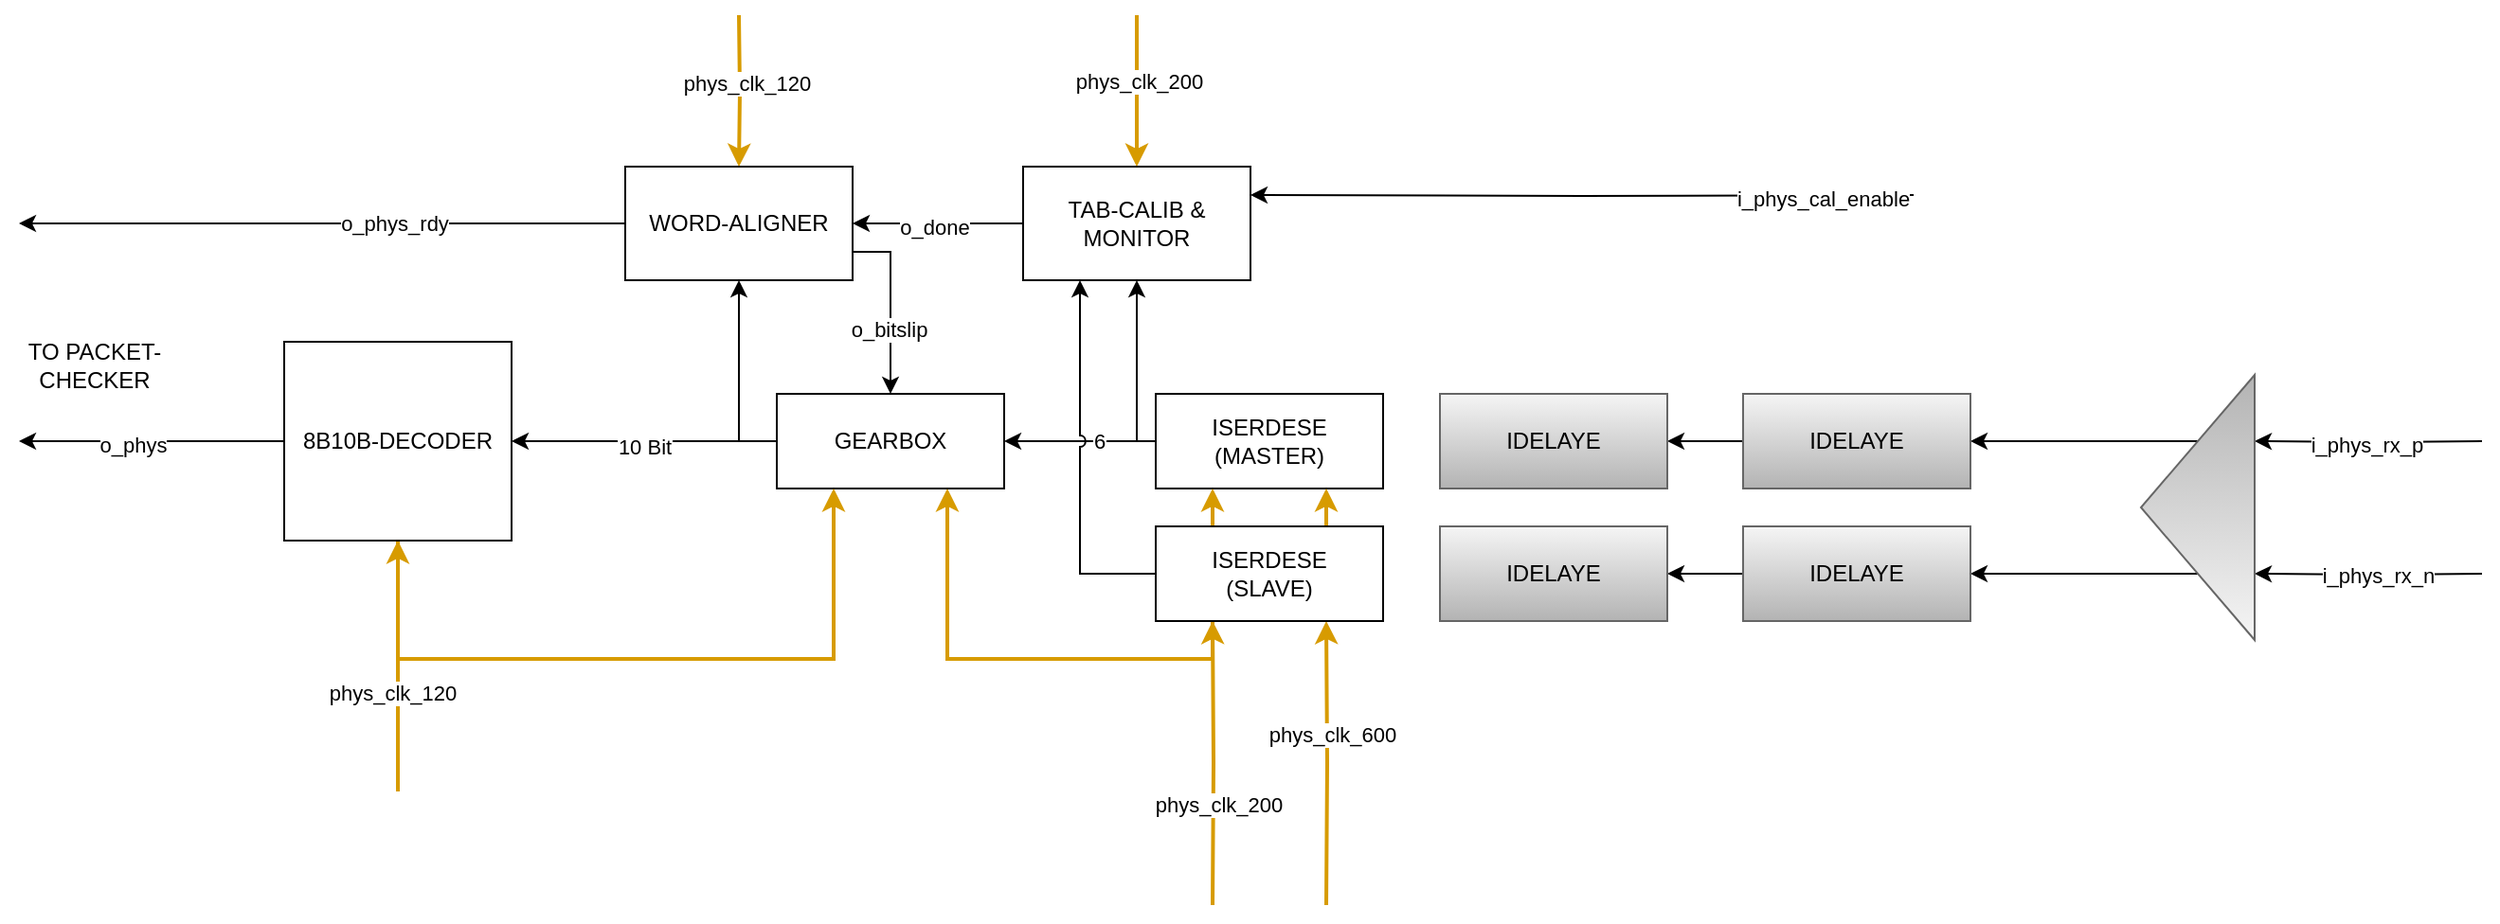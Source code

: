 <mxfile>
    <diagram name="Page-1" id="dQPBUcdplbM4W3sZB_dt">
        <mxGraphModel dx="1277" dy="634" grid="1" gridSize="10" guides="1" tooltips="1" connect="1" arrows="1" fold="1" page="1" pageScale="1" pageWidth="1654" pageHeight="1169" math="0" shadow="0">
            <root>
                <mxCell id="0"/>
                <mxCell id="1" parent="0"/>
                <mxCell id="L4a5WxXeyXyCJoMLSGAY-7" style="edgeStyle=orthogonalEdgeStyle;rounded=0;orthogonalLoop=1;jettySize=auto;html=1;exitX=0.5;exitY=1;exitDx=0;exitDy=0;entryX=1;entryY=0.5;entryDx=0;entryDy=0;" parent="1" source="L4a5WxXeyXyCJoMLSGAY-1" target="L4a5WxXeyXyCJoMLSGAY-4" edge="1">
                    <mxGeometry relative="1" as="geometry"/>
                </mxCell>
                <mxCell id="L4a5WxXeyXyCJoMLSGAY-8" style="edgeStyle=orthogonalEdgeStyle;rounded=0;orthogonalLoop=1;jettySize=auto;html=1;exitX=0.5;exitY=0;exitDx=0;exitDy=0;entryX=1;entryY=0.5;entryDx=0;entryDy=0;" parent="1" source="L4a5WxXeyXyCJoMLSGAY-1" target="L4a5WxXeyXyCJoMLSGAY-6" edge="1">
                    <mxGeometry relative="1" as="geometry"/>
                </mxCell>
                <mxCell id="L4a5WxXeyXyCJoMLSGAY-9" style="edgeStyle=orthogonalEdgeStyle;rounded=0;orthogonalLoop=1;jettySize=auto;html=1;exitX=0;exitY=0.25;exitDx=0;exitDy=0;entryX=0;entryY=0.25;entryDx=0;entryDy=0;" parent="1" target="L4a5WxXeyXyCJoMLSGAY-1" edge="1">
                    <mxGeometry relative="1" as="geometry">
                        <mxPoint x="1330" y="335" as="sourcePoint"/>
                    </mxGeometry>
                </mxCell>
                <mxCell id="L4a5WxXeyXyCJoMLSGAY-21" value="i_phys_rx_n" style="edgeLabel;html=1;align=center;verticalAlign=middle;resizable=0;points=[];" parent="L4a5WxXeyXyCJoMLSGAY-9" vertex="1" connectable="0">
                    <mxGeometry x="-0.087" relative="1" as="geometry">
                        <mxPoint as="offset"/>
                    </mxGeometry>
                </mxCell>
                <mxCell id="L4a5WxXeyXyCJoMLSGAY-10" style="edgeStyle=orthogonalEdgeStyle;rounded=0;orthogonalLoop=1;jettySize=auto;html=1;exitX=0;exitY=0.75;exitDx=0;exitDy=0;entryX=0;entryY=0.75;entryDx=0;entryDy=0;" parent="1" target="L4a5WxXeyXyCJoMLSGAY-1" edge="1">
                    <mxGeometry relative="1" as="geometry">
                        <mxPoint x="1330" y="265" as="sourcePoint"/>
                    </mxGeometry>
                </mxCell>
                <mxCell id="L4a5WxXeyXyCJoMLSGAY-20" value="i_phys_rx_p" style="edgeLabel;html=1;align=center;verticalAlign=middle;resizable=0;points=[];" parent="L4a5WxXeyXyCJoMLSGAY-10" vertex="1" connectable="0">
                    <mxGeometry x="-0.004" y="2" relative="1" as="geometry">
                        <mxPoint x="1" y="1" as="offset"/>
                    </mxGeometry>
                </mxCell>
                <mxCell id="L4a5WxXeyXyCJoMLSGAY-1" value="" style="triangle;whiteSpace=wrap;html=1;rotation=-180;fillColor=#f5f5f5;gradientColor=#b3b3b3;strokeColor=#666666;" parent="1" vertex="1">
                    <mxGeometry x="1150" y="230" width="60" height="140" as="geometry"/>
                </mxCell>
                <mxCell id="PCBZoRMLWAjel4Z2q-Dw-3" style="edgeStyle=orthogonalEdgeStyle;rounded=0;orthogonalLoop=1;jettySize=auto;html=1;" parent="1" source="L4a5WxXeyXyCJoMLSGAY-4" target="PCBZoRMLWAjel4Z2q-Dw-1" edge="1">
                    <mxGeometry relative="1" as="geometry"/>
                </mxCell>
                <mxCell id="L4a5WxXeyXyCJoMLSGAY-4" value="IDELAYE" style="rounded=0;whiteSpace=wrap;html=1;fillColor=#f5f5f5;gradientColor=#b3b3b3;strokeColor=#666666;" parent="1" vertex="1">
                    <mxGeometry x="940" y="240" width="120" height="50" as="geometry"/>
                </mxCell>
                <mxCell id="PCBZoRMLWAjel4Z2q-Dw-4" style="edgeStyle=orthogonalEdgeStyle;rounded=0;orthogonalLoop=1;jettySize=auto;html=1;entryX=1;entryY=0.5;entryDx=0;entryDy=0;" parent="1" source="L4a5WxXeyXyCJoMLSGAY-6" target="PCBZoRMLWAjel4Z2q-Dw-2" edge="1">
                    <mxGeometry relative="1" as="geometry"/>
                </mxCell>
                <mxCell id="L4a5WxXeyXyCJoMLSGAY-6" value="IDELAYE" style="rounded=0;whiteSpace=wrap;html=1;fillColor=#f5f5f5;gradientColor=#b3b3b3;strokeColor=#666666;" parent="1" vertex="1">
                    <mxGeometry x="940" y="310" width="120" height="50" as="geometry"/>
                </mxCell>
                <mxCell id="L4a5WxXeyXyCJoMLSGAY-17" style="edgeStyle=orthogonalEdgeStyle;rounded=0;orthogonalLoop=1;jettySize=auto;html=1;entryX=1;entryY=0.5;entryDx=0;entryDy=0;" parent="1" source="L4a5WxXeyXyCJoMLSGAY-12" target="L4a5WxXeyXyCJoMLSGAY-16" edge="1">
                    <mxGeometry relative="1" as="geometry"/>
                </mxCell>
                <mxCell id="L4a5WxXeyXyCJoMLSGAY-18" value="6" style="edgeLabel;html=1;align=center;verticalAlign=middle;resizable=0;points=[];" parent="L4a5WxXeyXyCJoMLSGAY-17" vertex="1" connectable="0">
                    <mxGeometry x="-0.05" y="2" relative="1" as="geometry">
                        <mxPoint x="8" y="-2" as="offset"/>
                    </mxGeometry>
                </mxCell>
                <mxCell id="L4a5WxXeyXyCJoMLSGAY-52" style="edgeStyle=orthogonalEdgeStyle;rounded=0;orthogonalLoop=1;jettySize=auto;html=1;" parent="1" source="L4a5WxXeyXyCJoMLSGAY-12" target="L4a5WxXeyXyCJoMLSGAY-31" edge="1">
                    <mxGeometry relative="1" as="geometry">
                        <Array as="points">
                            <mxPoint x="620" y="265"/>
                        </Array>
                    </mxGeometry>
                </mxCell>
                <mxCell id="L4a5WxXeyXyCJoMLSGAY-12" value="ISERDESE&lt;div&gt;(MASTER)&lt;/div&gt;" style="rounded=0;whiteSpace=wrap;html=1;" parent="1" vertex="1">
                    <mxGeometry x="630" y="240" width="120" height="50" as="geometry"/>
                </mxCell>
                <mxCell id="L4a5WxXeyXyCJoMLSGAY-40" style="edgeStyle=orthogonalEdgeStyle;rounded=0;orthogonalLoop=1;jettySize=auto;html=1;exitX=0.25;exitY=0;exitDx=0;exitDy=0;entryX=0.25;entryY=1;entryDx=0;entryDy=0;fillColor=#ffe6cc;strokeColor=#d79b00;strokeWidth=2;" parent="1" source="L4a5WxXeyXyCJoMLSGAY-14" target="L4a5WxXeyXyCJoMLSGAY-12" edge="1">
                    <mxGeometry relative="1" as="geometry"/>
                </mxCell>
                <mxCell id="L4a5WxXeyXyCJoMLSGAY-41" style="edgeStyle=orthogonalEdgeStyle;rounded=0;orthogonalLoop=1;jettySize=auto;html=1;exitX=0.75;exitY=0;exitDx=0;exitDy=0;entryX=0.75;entryY=1;entryDx=0;entryDy=0;fillColor=#ffe6cc;strokeColor=#d79b00;strokeWidth=2;" parent="1" source="L4a5WxXeyXyCJoMLSGAY-14" target="L4a5WxXeyXyCJoMLSGAY-12" edge="1">
                    <mxGeometry relative="1" as="geometry"/>
                </mxCell>
                <mxCell id="L4a5WxXeyXyCJoMLSGAY-42" style="edgeStyle=orthogonalEdgeStyle;rounded=0;orthogonalLoop=1;jettySize=auto;html=1;exitX=0.25;exitY=1;exitDx=0;exitDy=0;entryX=0.25;entryY=1;entryDx=0;entryDy=0;strokeWidth=2;fillColor=#ffe6cc;strokeColor=#d79b00;" parent="1" target="L4a5WxXeyXyCJoMLSGAY-14" edge="1">
                    <mxGeometry relative="1" as="geometry">
                        <mxPoint x="660" y="510" as="sourcePoint"/>
                    </mxGeometry>
                </mxCell>
                <mxCell id="L4a5WxXeyXyCJoMLSGAY-48" value="phys_clk_200" style="edgeLabel;html=1;align=center;verticalAlign=middle;resizable=0;points=[];" parent="L4a5WxXeyXyCJoMLSGAY-42" vertex="1" connectable="0">
                    <mxGeometry x="-0.295" y="-2" relative="1" as="geometry">
                        <mxPoint as="offset"/>
                    </mxGeometry>
                </mxCell>
                <mxCell id="L4a5WxXeyXyCJoMLSGAY-43" style="edgeStyle=orthogonalEdgeStyle;rounded=0;orthogonalLoop=1;jettySize=auto;html=1;exitX=0.75;exitY=1;exitDx=0;exitDy=0;entryX=0.75;entryY=1;entryDx=0;entryDy=0;strokeWidth=2;fillColor=#ffe6cc;strokeColor=#d79b00;" parent="1" target="L4a5WxXeyXyCJoMLSGAY-14" edge="1">
                    <mxGeometry relative="1" as="geometry">
                        <mxPoint x="720" y="510" as="sourcePoint"/>
                    </mxGeometry>
                </mxCell>
                <mxCell id="L4a5WxXeyXyCJoMLSGAY-49" value="phys_clk_600" style="edgeLabel;html=1;align=center;verticalAlign=middle;resizable=0;points=[];" parent="L4a5WxXeyXyCJoMLSGAY-43" vertex="1" connectable="0">
                    <mxGeometry x="-0.269" y="-2" relative="1" as="geometry">
                        <mxPoint y="-35" as="offset"/>
                    </mxGeometry>
                </mxCell>
                <mxCell id="L4a5WxXeyXyCJoMLSGAY-51" style="edgeStyle=orthogonalEdgeStyle;rounded=0;orthogonalLoop=1;jettySize=auto;html=1;entryX=0.25;entryY=1;entryDx=0;entryDy=0;jumpStyle=arc;" parent="1" source="L4a5WxXeyXyCJoMLSGAY-14" target="L4a5WxXeyXyCJoMLSGAY-31" edge="1">
                    <mxGeometry relative="1" as="geometry">
                        <Array as="points">
                            <mxPoint x="590" y="335"/>
                        </Array>
                    </mxGeometry>
                </mxCell>
                <mxCell id="L4a5WxXeyXyCJoMLSGAY-60" style="edgeStyle=orthogonalEdgeStyle;rounded=0;orthogonalLoop=1;jettySize=auto;html=1;exitX=0.25;exitY=1;exitDx=0;exitDy=0;entryX=0.75;entryY=1;entryDx=0;entryDy=0;fillColor=#ffe6cc;strokeColor=#d79b00;strokeWidth=2;" parent="1" source="L4a5WxXeyXyCJoMLSGAY-14" target="L4a5WxXeyXyCJoMLSGAY-16" edge="1">
                    <mxGeometry relative="1" as="geometry"/>
                </mxCell>
                <mxCell id="L4a5WxXeyXyCJoMLSGAY-14" value="ISERDESE&lt;div&gt;(SLAVE)&lt;/div&gt;" style="rounded=0;whiteSpace=wrap;html=1;" parent="1" vertex="1">
                    <mxGeometry x="630" y="310" width="120" height="50" as="geometry"/>
                </mxCell>
                <mxCell id="L4a5WxXeyXyCJoMLSGAY-19" style="edgeStyle=orthogonalEdgeStyle;rounded=0;orthogonalLoop=1;jettySize=auto;html=1;" parent="1" source="L4a5WxXeyXyCJoMLSGAY-16" edge="1">
                    <mxGeometry relative="1" as="geometry">
                        <mxPoint x="290" y="265" as="targetPoint"/>
                    </mxGeometry>
                </mxCell>
                <mxCell id="L4a5WxXeyXyCJoMLSGAY-26" value="10 Bit" style="edgeLabel;html=1;align=center;verticalAlign=middle;resizable=0;points=[];" parent="L4a5WxXeyXyCJoMLSGAY-19" vertex="1" connectable="0">
                    <mxGeometry x="0.011" y="2" relative="1" as="geometry">
                        <mxPoint as="offset"/>
                    </mxGeometry>
                </mxCell>
                <mxCell id="L4a5WxXeyXyCJoMLSGAY-23" style="edgeStyle=orthogonalEdgeStyle;rounded=0;orthogonalLoop=1;jettySize=auto;html=1;entryX=0.5;entryY=1;entryDx=0;entryDy=0;" parent="1" source="L4a5WxXeyXyCJoMLSGAY-16" target="L4a5WxXeyXyCJoMLSGAY-22" edge="1">
                    <mxGeometry relative="1" as="geometry">
                        <Array as="points">
                            <mxPoint x="410" y="265"/>
                        </Array>
                    </mxGeometry>
                </mxCell>
                <mxCell id="L4a5WxXeyXyCJoMLSGAY-16" value="GEARBOX" style="rounded=0;whiteSpace=wrap;html=1;" parent="1" vertex="1">
                    <mxGeometry x="430" y="240" width="120" height="50" as="geometry"/>
                </mxCell>
                <mxCell id="L4a5WxXeyXyCJoMLSGAY-24" style="edgeStyle=orthogonalEdgeStyle;rounded=0;orthogonalLoop=1;jettySize=auto;html=1;exitX=1;exitY=0.75;exitDx=0;exitDy=0;entryX=0.5;entryY=0;entryDx=0;entryDy=0;" parent="1" source="L4a5WxXeyXyCJoMLSGAY-22" target="L4a5WxXeyXyCJoMLSGAY-16" edge="1">
                    <mxGeometry relative="1" as="geometry"/>
                </mxCell>
                <mxCell id="L4a5WxXeyXyCJoMLSGAY-25" value="o_bitslip" style="edgeLabel;html=1;align=center;verticalAlign=middle;resizable=0;points=[];" parent="L4a5WxXeyXyCJoMLSGAY-24" vertex="1" connectable="0">
                    <mxGeometry x="0.284" y="-1" relative="1" as="geometry">
                        <mxPoint as="offset"/>
                    </mxGeometry>
                </mxCell>
                <mxCell id="L4a5WxXeyXyCJoMLSGAY-37" style="edgeStyle=orthogonalEdgeStyle;rounded=0;orthogonalLoop=1;jettySize=auto;html=1;" parent="1" source="L4a5WxXeyXyCJoMLSGAY-22" edge="1">
                    <mxGeometry relative="1" as="geometry">
                        <mxPoint x="30" y="150" as="targetPoint"/>
                    </mxGeometry>
                </mxCell>
                <mxCell id="L4a5WxXeyXyCJoMLSGAY-38" value="o_phys_rdy" style="edgeLabel;html=1;align=center;verticalAlign=middle;resizable=0;points=[];" parent="L4a5WxXeyXyCJoMLSGAY-37" vertex="1" connectable="0">
                    <mxGeometry x="-0.239" relative="1" as="geometry">
                        <mxPoint as="offset"/>
                    </mxGeometry>
                </mxCell>
                <mxCell id="L4a5WxXeyXyCJoMLSGAY-44" style="edgeStyle=orthogonalEdgeStyle;rounded=0;orthogonalLoop=1;jettySize=auto;html=1;fillColor=#ffe6cc;strokeColor=#d79b00;strokeWidth=2;" parent="1" target="L4a5WxXeyXyCJoMLSGAY-22" edge="1">
                    <mxGeometry relative="1" as="geometry">
                        <mxPoint x="410" y="40" as="sourcePoint"/>
                    </mxGeometry>
                </mxCell>
                <mxCell id="L4a5WxXeyXyCJoMLSGAY-45" value="phys_clk_120" style="edgeLabel;html=1;align=center;verticalAlign=middle;resizable=0;points=[];" parent="L4a5WxXeyXyCJoMLSGAY-44" vertex="1" connectable="0">
                    <mxGeometry x="-0.105" y="3" relative="1" as="geometry">
                        <mxPoint as="offset"/>
                    </mxGeometry>
                </mxCell>
                <mxCell id="L4a5WxXeyXyCJoMLSGAY-22" value="WORD-ALIGNER" style="rounded=0;whiteSpace=wrap;html=1;" parent="1" vertex="1">
                    <mxGeometry x="350" y="120" width="120" height="60" as="geometry"/>
                </mxCell>
                <mxCell id="L4a5WxXeyXyCJoMLSGAY-28" style="edgeStyle=orthogonalEdgeStyle;rounded=0;orthogonalLoop=1;jettySize=auto;html=1;" parent="1" source="L4a5WxXeyXyCJoMLSGAY-27" edge="1">
                    <mxGeometry relative="1" as="geometry">
                        <mxPoint x="30" y="265" as="targetPoint"/>
                    </mxGeometry>
                </mxCell>
                <mxCell id="L4a5WxXeyXyCJoMLSGAY-29" value="o_phys" style="edgeLabel;html=1;align=center;verticalAlign=middle;resizable=0;points=[];" parent="L4a5WxXeyXyCJoMLSGAY-28" vertex="1" connectable="0">
                    <mxGeometry x="0.153" y="1" relative="1" as="geometry">
                        <mxPoint as="offset"/>
                    </mxGeometry>
                </mxCell>
                <mxCell id="L4a5WxXeyXyCJoMLSGAY-61" style="edgeStyle=orthogonalEdgeStyle;rounded=0;orthogonalLoop=1;jettySize=auto;html=1;fillColor=#ffe6cc;strokeColor=#d79b00;strokeWidth=2;" parent="1" target="L4a5WxXeyXyCJoMLSGAY-27" edge="1">
                    <mxGeometry relative="1" as="geometry">
                        <mxPoint x="230" y="450" as="sourcePoint"/>
                        <Array as="points">
                            <mxPoint x="230" y="410"/>
                            <mxPoint x="230" y="410"/>
                        </Array>
                    </mxGeometry>
                </mxCell>
                <mxCell id="L4a5WxXeyXyCJoMLSGAY-62" value="phys_clk_120" style="edgeLabel;html=1;align=center;verticalAlign=middle;resizable=0;points=[];" parent="L4a5WxXeyXyCJoMLSGAY-61" vertex="1" connectable="0">
                    <mxGeometry x="-0.215" y="3" relative="1" as="geometry">
                        <mxPoint as="offset"/>
                    </mxGeometry>
                </mxCell>
                <mxCell id="L4a5WxXeyXyCJoMLSGAY-63" style="edgeStyle=orthogonalEdgeStyle;rounded=0;orthogonalLoop=1;jettySize=auto;html=1;entryX=0.25;entryY=1;entryDx=0;entryDy=0;fillColor=#ffe6cc;strokeColor=#d79b00;strokeWidth=2;" parent="1" source="L4a5WxXeyXyCJoMLSGAY-27" target="L4a5WxXeyXyCJoMLSGAY-16" edge="1">
                    <mxGeometry relative="1" as="geometry">
                        <Array as="points">
                            <mxPoint x="230" y="380"/>
                            <mxPoint x="460" y="380"/>
                        </Array>
                    </mxGeometry>
                </mxCell>
                <mxCell id="L4a5WxXeyXyCJoMLSGAY-27" value="8B10B-DECODER" style="rounded=0;whiteSpace=wrap;html=1;" parent="1" vertex="1">
                    <mxGeometry x="170" y="212.5" width="120" height="105" as="geometry"/>
                </mxCell>
                <mxCell id="L4a5WxXeyXyCJoMLSGAY-30" value="TO PACKET-CHECKER" style="text;html=1;align=center;verticalAlign=middle;whiteSpace=wrap;rounded=0;" parent="1" vertex="1">
                    <mxGeometry x="20" y="210" width="100" height="30" as="geometry"/>
                </mxCell>
                <mxCell id="L4a5WxXeyXyCJoMLSGAY-35" style="edgeStyle=orthogonalEdgeStyle;rounded=0;orthogonalLoop=1;jettySize=auto;html=1;entryX=1;entryY=0.5;entryDx=0;entryDy=0;" parent="1" source="L4a5WxXeyXyCJoMLSGAY-31" target="L4a5WxXeyXyCJoMLSGAY-22" edge="1">
                    <mxGeometry relative="1" as="geometry"/>
                </mxCell>
                <mxCell id="L4a5WxXeyXyCJoMLSGAY-36" value="o_done" style="edgeLabel;html=1;align=center;verticalAlign=middle;resizable=0;points=[];" parent="L4a5WxXeyXyCJoMLSGAY-35" vertex="1" connectable="0">
                    <mxGeometry x="0.05" y="2" relative="1" as="geometry">
                        <mxPoint as="offset"/>
                    </mxGeometry>
                </mxCell>
                <mxCell id="L4a5WxXeyXyCJoMLSGAY-46" style="edgeStyle=orthogonalEdgeStyle;rounded=0;orthogonalLoop=1;jettySize=auto;html=1;fillColor=#ffe6cc;strokeColor=#d79b00;strokeWidth=2;" parent="1" target="L4a5WxXeyXyCJoMLSGAY-31" edge="1">
                    <mxGeometry relative="1" as="geometry">
                        <mxPoint x="620" y="40" as="sourcePoint"/>
                        <Array as="points">
                            <mxPoint x="620" y="40"/>
                        </Array>
                    </mxGeometry>
                </mxCell>
                <mxCell id="L4a5WxXeyXyCJoMLSGAY-47" value="phys_clk_200" style="edgeLabel;html=1;align=center;verticalAlign=middle;resizable=0;points=[];" parent="L4a5WxXeyXyCJoMLSGAY-46" vertex="1" connectable="0">
                    <mxGeometry x="-0.13" y="1" relative="1" as="geometry">
                        <mxPoint as="offset"/>
                    </mxGeometry>
                </mxCell>
                <mxCell id="L4a5WxXeyXyCJoMLSGAY-64" style="edgeStyle=orthogonalEdgeStyle;rounded=0;orthogonalLoop=1;jettySize=auto;html=1;exitX=1;exitY=0.25;exitDx=0;exitDy=0;entryX=1;entryY=0.25;entryDx=0;entryDy=0;" parent="1" target="L4a5WxXeyXyCJoMLSGAY-31" edge="1">
                    <mxGeometry relative="1" as="geometry">
                        <mxPoint x="1030" y="135" as="sourcePoint"/>
                    </mxGeometry>
                </mxCell>
                <mxCell id="L4a5WxXeyXyCJoMLSGAY-65" value="i_phys_cal_enable" style="edgeLabel;html=1;align=center;verticalAlign=middle;resizable=0;points=[];" parent="L4a5WxXeyXyCJoMLSGAY-64" vertex="1" connectable="0">
                    <mxGeometry x="-0.726" y="2" relative="1" as="geometry">
                        <mxPoint as="offset"/>
                    </mxGeometry>
                </mxCell>
                <mxCell id="L4a5WxXeyXyCJoMLSGAY-31" value="TAB-CALIB &amp;amp;&lt;div&gt;MONITOR&lt;/div&gt;" style="rounded=0;whiteSpace=wrap;html=1;" parent="1" vertex="1">
                    <mxGeometry x="560" y="120" width="120" height="60" as="geometry"/>
                </mxCell>
                <mxCell id="PCBZoRMLWAjel4Z2q-Dw-1" value="IDELAYE" style="rounded=0;whiteSpace=wrap;html=1;fillColor=#f5f5f5;gradientColor=#b3b3b3;strokeColor=#666666;" parent="1" vertex="1">
                    <mxGeometry x="780" y="240" width="120" height="50" as="geometry"/>
                </mxCell>
                <mxCell id="PCBZoRMLWAjel4Z2q-Dw-2" value="IDELAYE" style="rounded=0;whiteSpace=wrap;html=1;fillColor=#f5f5f5;gradientColor=#b3b3b3;strokeColor=#666666;" parent="1" vertex="1">
                    <mxGeometry x="780" y="310" width="120" height="50" as="geometry"/>
                </mxCell>
            </root>
        </mxGraphModel>
    </diagram>
</mxfile>